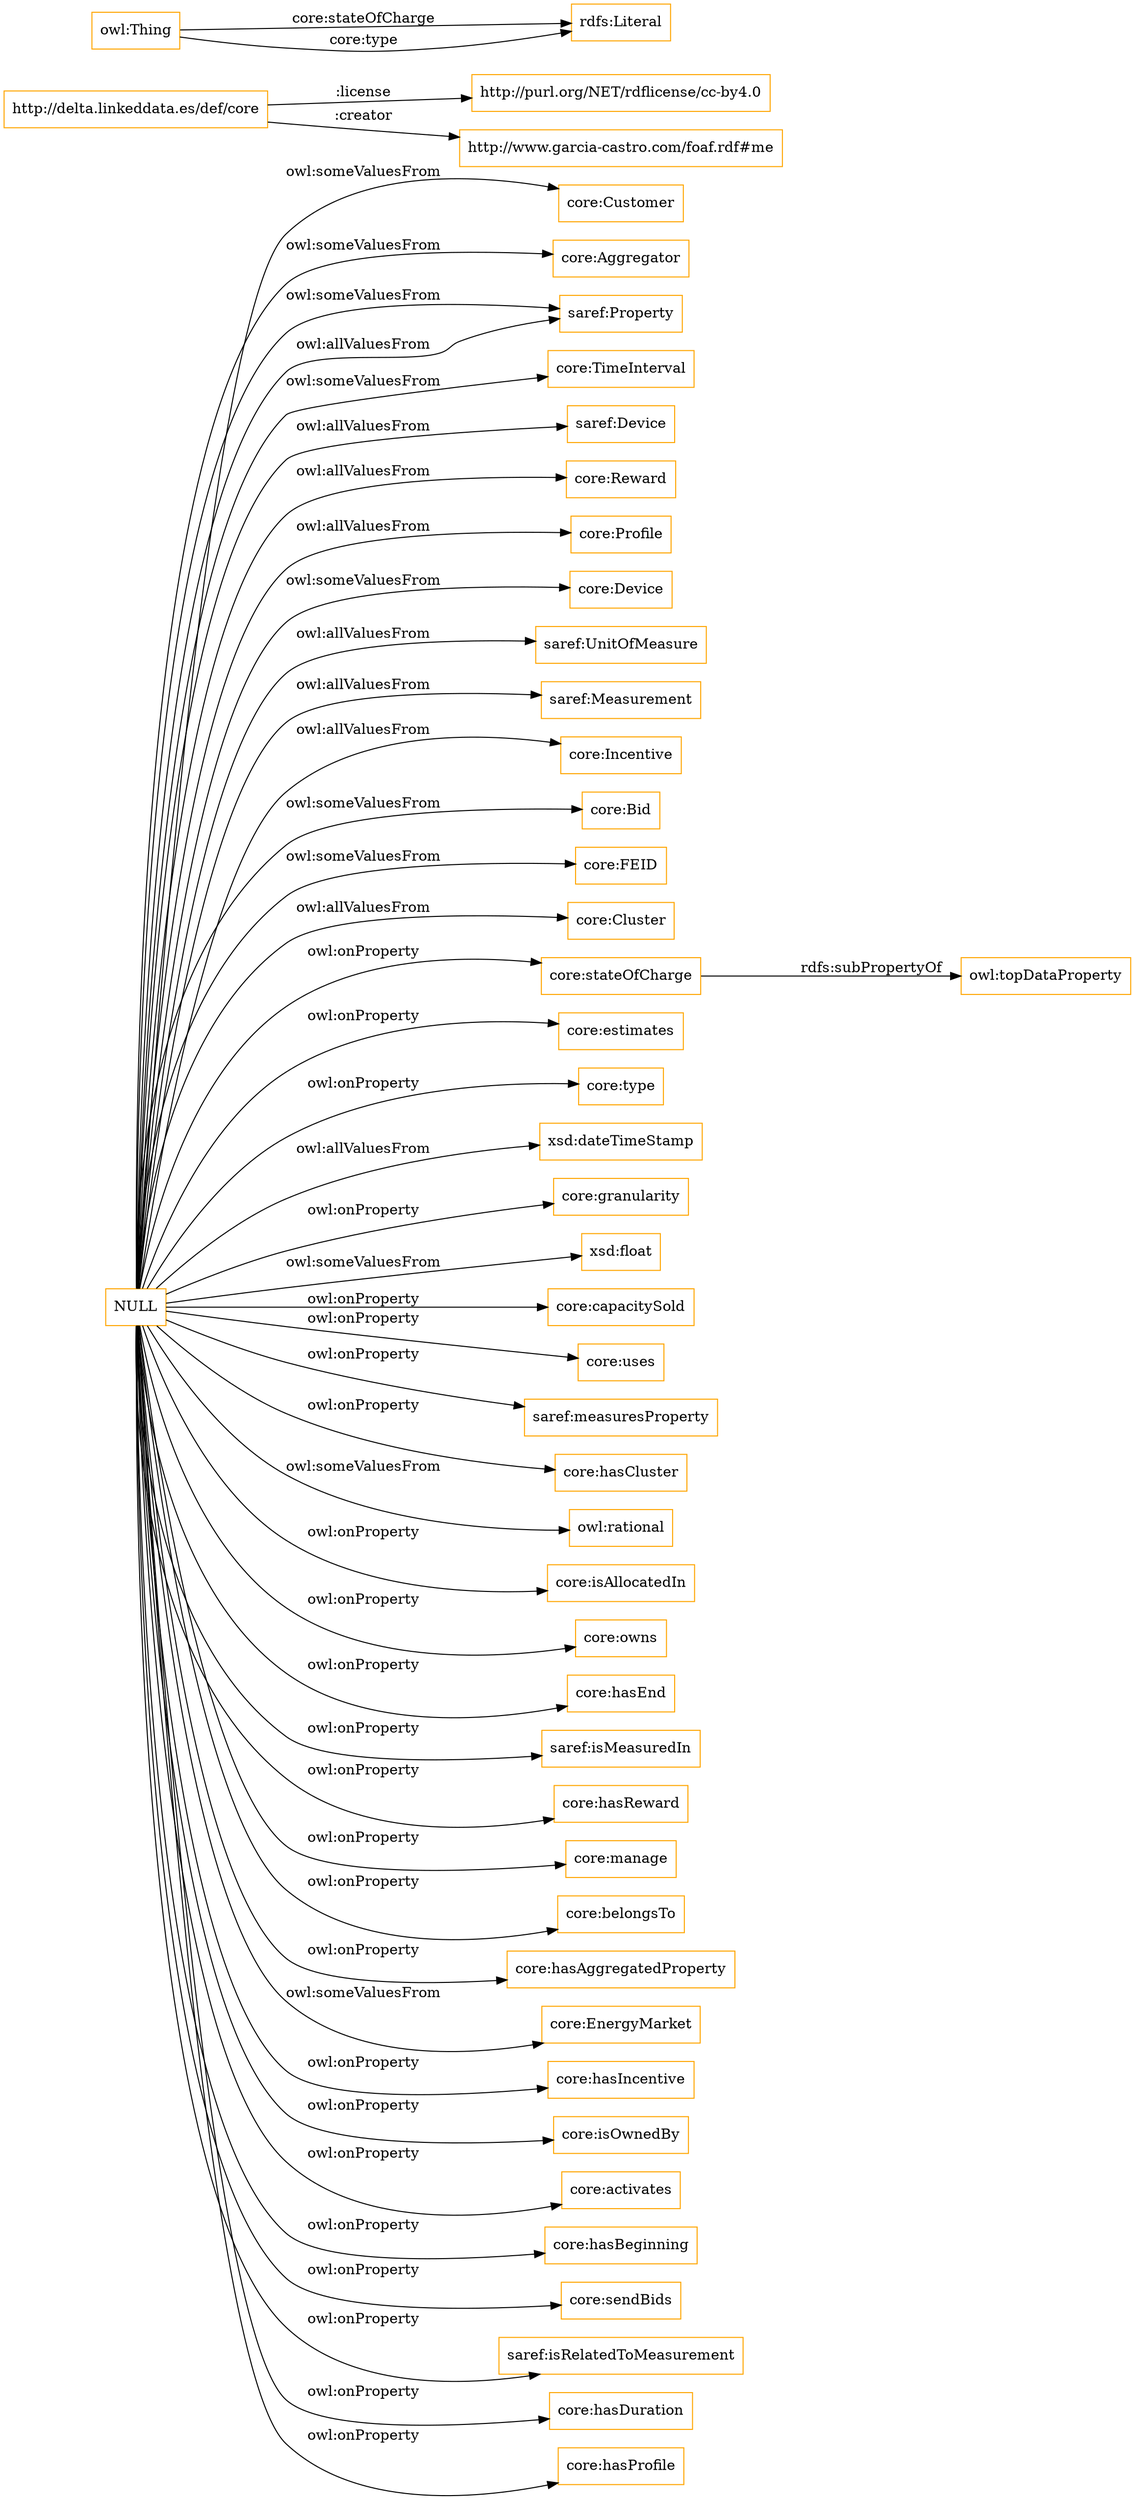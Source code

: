 digraph ar2dtool_diagram { 
rankdir=LR;
size="1501"
node [shape = rectangle, color="orange"]; "core:Customer" "core:Aggregator" "saref:Property" "core:TimeInterval" "saref:Device" "core:Reward" "core:Profile" "core:Device" "saref:UnitOfMeasure" "saref:Measurement" "core:Incentive" "core:Bid" "core:FEID" "core:Cluster" ; /*classes style*/
	"http://delta.linkeddata.es/def/core" -> "http://purl.org/NET/rdflicense/cc-by4.0" [ label = ":license" ];
	"http://delta.linkeddata.es/def/core" -> "http://www.garcia-castro.com/foaf.rdf#me" [ label = ":creator" ];
	"core:stateOfCharge" -> "owl:topDataProperty" [ label = "rdfs:subPropertyOf" ];
	"NULL" -> "core:estimates" [ label = "owl:onProperty" ];
	"NULL" -> "core:type" [ label = "owl:onProperty" ];
	"NULL" -> "xsd:dateTimeStamp" [ label = "owl:allValuesFrom" ];
	"NULL" -> "core:granularity" [ label = "owl:onProperty" ];
	"NULL" -> "saref:UnitOfMeasure" [ label = "owl:allValuesFrom" ];
	"NULL" -> "saref:Measurement" [ label = "owl:allValuesFrom" ];
	"NULL" -> "core:Profile" [ label = "owl:allValuesFrom" ];
	"NULL" -> "core:Reward" [ label = "owl:allValuesFrom" ];
	"NULL" -> "xsd:float" [ label = "owl:someValuesFrom" ];
	"NULL" -> "core:capacitySold" [ label = "owl:onProperty" ];
	"NULL" -> "core:uses" [ label = "owl:onProperty" ];
	"NULL" -> "saref:measuresProperty" [ label = "owl:onProperty" ];
	"NULL" -> "saref:Device" [ label = "owl:allValuesFrom" ];
	"NULL" -> "core:hasCluster" [ label = "owl:onProperty" ];
	"NULL" -> "owl:rational" [ label = "owl:someValuesFrom" ];
	"NULL" -> "core:isAllocatedIn" [ label = "owl:onProperty" ];
	"NULL" -> "core:owns" [ label = "owl:onProperty" ];
	"NULL" -> "core:hasEnd" [ label = "owl:onProperty" ];
	"NULL" -> "saref:isMeasuredIn" [ label = "owl:onProperty" ];
	"NULL" -> "core:TimeInterval" [ label = "owl:someValuesFrom" ];
	"NULL" -> "core:hasReward" [ label = "owl:onProperty" ];
	"NULL" -> "core:manage" [ label = "owl:onProperty" ];
	"NULL" -> "saref:Property" [ label = "owl:someValuesFrom" ];
	"NULL" -> "core:Aggregator" [ label = "owl:someValuesFrom" ];
	"NULL" -> "core:Incentive" [ label = "owl:allValuesFrom" ];
	"NULL" -> "core:belongsTo" [ label = "owl:onProperty" ];
	"NULL" -> "core:hasAggregatedProperty" [ label = "owl:onProperty" ];
	"NULL" -> "core:EnergyMarket" [ label = "owl:someValuesFrom" ];
	"NULL" -> "core:FEID" [ label = "owl:someValuesFrom" ];
	"NULL" -> "core:hasIncentive" [ label = "owl:onProperty" ];
	"NULL" -> "core:stateOfCharge" [ label = "owl:onProperty" ];
	"NULL" -> "core:Customer" [ label = "owl:someValuesFrom" ];
	"NULL" -> "core:isOwnedBy" [ label = "owl:onProperty" ];
	"NULL" -> "core:activates" [ label = "owl:onProperty" ];
	"NULL" -> "core:hasBeginning" [ label = "owl:onProperty" ];
	"NULL" -> "core:Cluster" [ label = "owl:allValuesFrom" ];
	"NULL" -> "core:sendBids" [ label = "owl:onProperty" ];
	"NULL" -> "saref:Property" [ label = "owl:allValuesFrom" ];
	"NULL" -> "core:Device" [ label = "owl:someValuesFrom" ];
	"NULL" -> "saref:isRelatedToMeasurement" [ label = "owl:onProperty" ];
	"NULL" -> "core:hasDuration" [ label = "owl:onProperty" ];
	"NULL" -> "core:Bid" [ label = "owl:someValuesFrom" ];
	"NULL" -> "core:hasProfile" [ label = "owl:onProperty" ];
	"owl:Thing" -> "rdfs:Literal" [ label = "core:stateOfCharge" ];
	"owl:Thing" -> "rdfs:Literal" [ label = "core:type" ];

}
